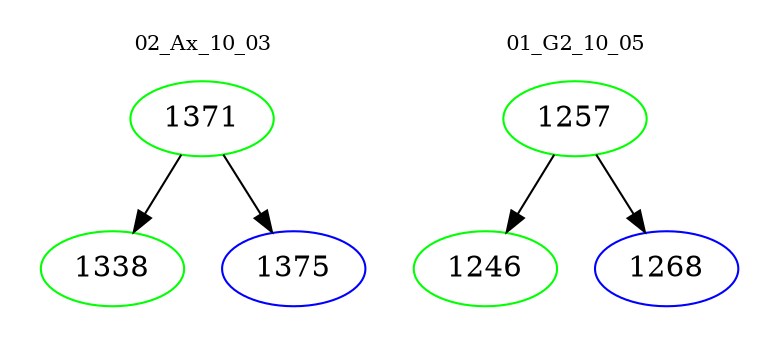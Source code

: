 digraph{
subgraph cluster_0 {
color = white
label = "02_Ax_10_03";
fontsize=10;
T0_1371 [label="1371", color="green"]
T0_1371 -> T0_1338 [color="black"]
T0_1338 [label="1338", color="green"]
T0_1371 -> T0_1375 [color="black"]
T0_1375 [label="1375", color="blue"]
}
subgraph cluster_1 {
color = white
label = "01_G2_10_05";
fontsize=10;
T1_1257 [label="1257", color="green"]
T1_1257 -> T1_1246 [color="black"]
T1_1246 [label="1246", color="green"]
T1_1257 -> T1_1268 [color="black"]
T1_1268 [label="1268", color="blue"]
}
}
